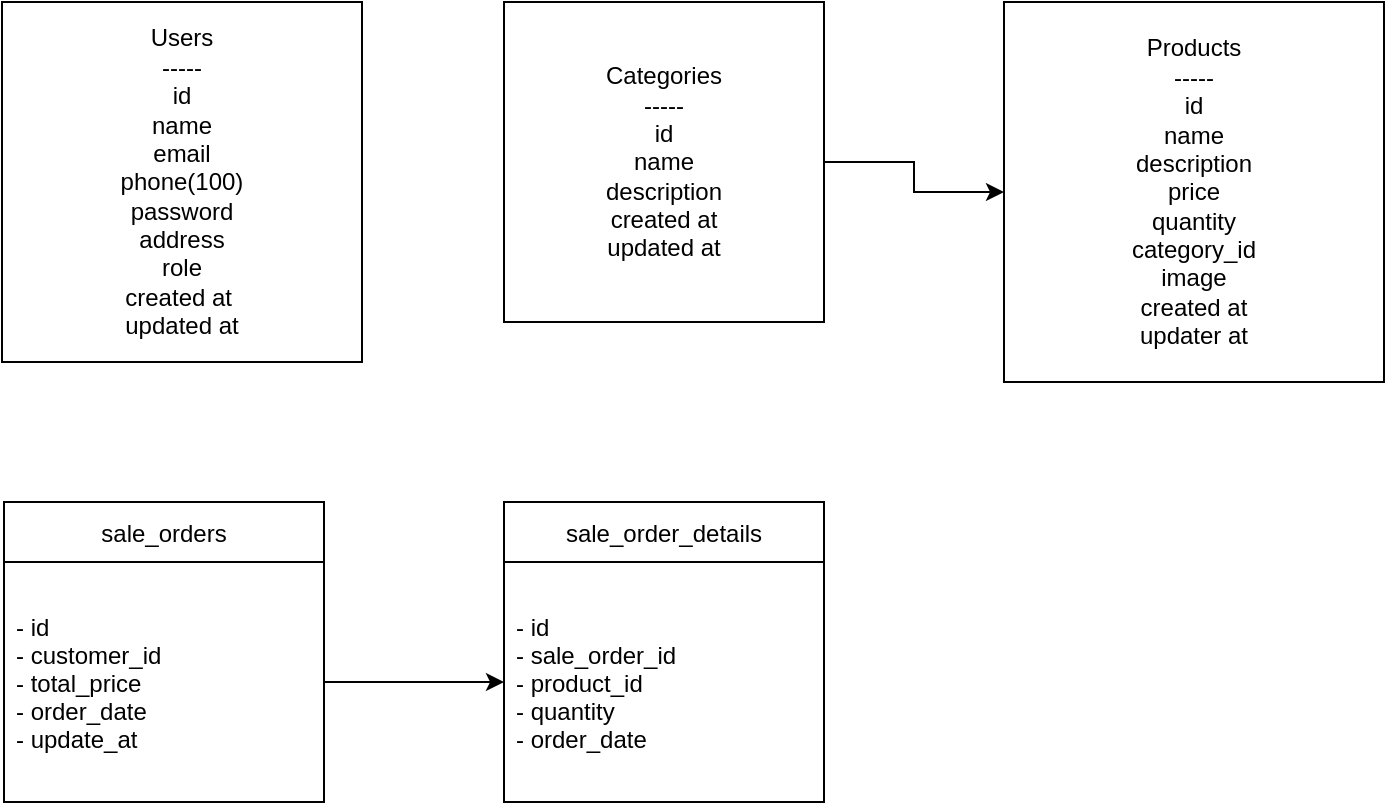 <mxfile version="16.6.7" type="device"><diagram id="4lzt4EK-bSpsyK6T_r4k" name="Page-1"><mxGraphModel dx="989" dy="519" grid="1" gridSize="10" guides="1" tooltips="1" connect="1" arrows="1" fold="1" page="1" pageScale="1" pageWidth="850" pageHeight="1100" math="0" shadow="0"><root><mxCell id="0"/><mxCell id="1" parent="0"/><mxCell id="TW-W4V57jyRuAgos0tqB-6" value="Users&lt;br&gt;-----&lt;br&gt;id&lt;br&gt;name&lt;br&gt;email&lt;br&gt;phone(100)&lt;br&gt;password&lt;br&gt;address&lt;br&gt;role&lt;br&gt;created at&amp;nbsp;&lt;br&gt;updated at" style="whiteSpace=wrap;html=1;aspect=fixed;" vertex="1" parent="1"><mxGeometry x="79" y="40" width="180" height="180" as="geometry"/></mxCell><mxCell id="TW-W4V57jyRuAgos0tqB-11" style="edgeStyle=orthogonalEdgeStyle;rounded=0;orthogonalLoop=1;jettySize=auto;html=1;exitX=1;exitY=0.5;exitDx=0;exitDy=0;entryX=0;entryY=0.5;entryDx=0;entryDy=0;" edge="1" parent="1" source="TW-W4V57jyRuAgos0tqB-9" target="TW-W4V57jyRuAgos0tqB-10"><mxGeometry relative="1" as="geometry"/></mxCell><mxCell id="TW-W4V57jyRuAgos0tqB-9" value="Categories&lt;br&gt;-----&lt;br&gt;id&lt;br&gt;name&lt;br&gt;description&lt;br&gt;created at&lt;br&gt;updated at" style="whiteSpace=wrap;html=1;aspect=fixed;" vertex="1" parent="1"><mxGeometry x="330" y="40" width="160" height="160" as="geometry"/></mxCell><mxCell id="TW-W4V57jyRuAgos0tqB-10" value="Products&lt;br&gt;-----&lt;br&gt;id&lt;br&gt;name&lt;br&gt;description&lt;br&gt;price&lt;br&gt;quantity&lt;br&gt;category_id&lt;br&gt;image&lt;br&gt;created at&lt;br&gt;updater at" style="whiteSpace=wrap;html=1;aspect=fixed;" vertex="1" parent="1"><mxGeometry x="580" y="40" width="190" height="190" as="geometry"/></mxCell><mxCell id="TW-W4V57jyRuAgos0tqB-13" value="sale_orders" style="swimlane;fontStyle=0;childLayout=stackLayout;horizontal=1;startSize=30;horizontalStack=0;resizeParent=1;resizeParentMax=0;resizeLast=0;collapsible=1;marginBottom=0;" vertex="1" parent="1"><mxGeometry x="80" y="290" width="160" height="150" as="geometry"><mxRectangle x="580" y="280" width="90" height="30" as="alternateBounds"/></mxGeometry></mxCell><mxCell id="TW-W4V57jyRuAgos0tqB-14" value="- id&#10;- customer_id&#10;- total_price&#10;- order_date&#10;- update_at" style="text;strokeColor=none;fillColor=none;align=left;verticalAlign=middle;spacingLeft=4;spacingRight=4;overflow=hidden;points=[[0,0.5],[1,0.5]];portConstraint=eastwest;rotatable=0;" vertex="1" parent="TW-W4V57jyRuAgos0tqB-13"><mxGeometry y="30" width="160" height="120" as="geometry"/></mxCell><mxCell id="TW-W4V57jyRuAgos0tqB-17" value="sale_order_details" style="swimlane;fontStyle=0;childLayout=stackLayout;horizontal=1;startSize=30;horizontalStack=0;resizeParent=1;resizeParentMax=0;resizeLast=0;collapsible=1;marginBottom=0;" vertex="1" parent="1"><mxGeometry x="330" y="290" width="160" height="150" as="geometry"><mxRectangle x="580" y="280" width="90" height="30" as="alternateBounds"/></mxGeometry></mxCell><mxCell id="TW-W4V57jyRuAgos0tqB-18" value="- id&#10;- sale_order_id&#10;- product_id&#10;- quantity&#10;- order_date" style="text;strokeColor=none;fillColor=none;align=left;verticalAlign=middle;spacingLeft=4;spacingRight=4;overflow=hidden;points=[[0,0.5],[1,0.5]];portConstraint=eastwest;rotatable=0;" vertex="1" parent="TW-W4V57jyRuAgos0tqB-17"><mxGeometry y="30" width="160" height="120" as="geometry"/></mxCell><mxCell id="TW-W4V57jyRuAgos0tqB-24" style="edgeStyle=orthogonalEdgeStyle;rounded=0;orthogonalLoop=1;jettySize=auto;html=1;exitX=1;exitY=0.5;exitDx=0;exitDy=0;" edge="1" parent="1" source="TW-W4V57jyRuAgos0tqB-14" target="TW-W4V57jyRuAgos0tqB-18"><mxGeometry relative="1" as="geometry"/></mxCell></root></mxGraphModel></diagram></mxfile>
